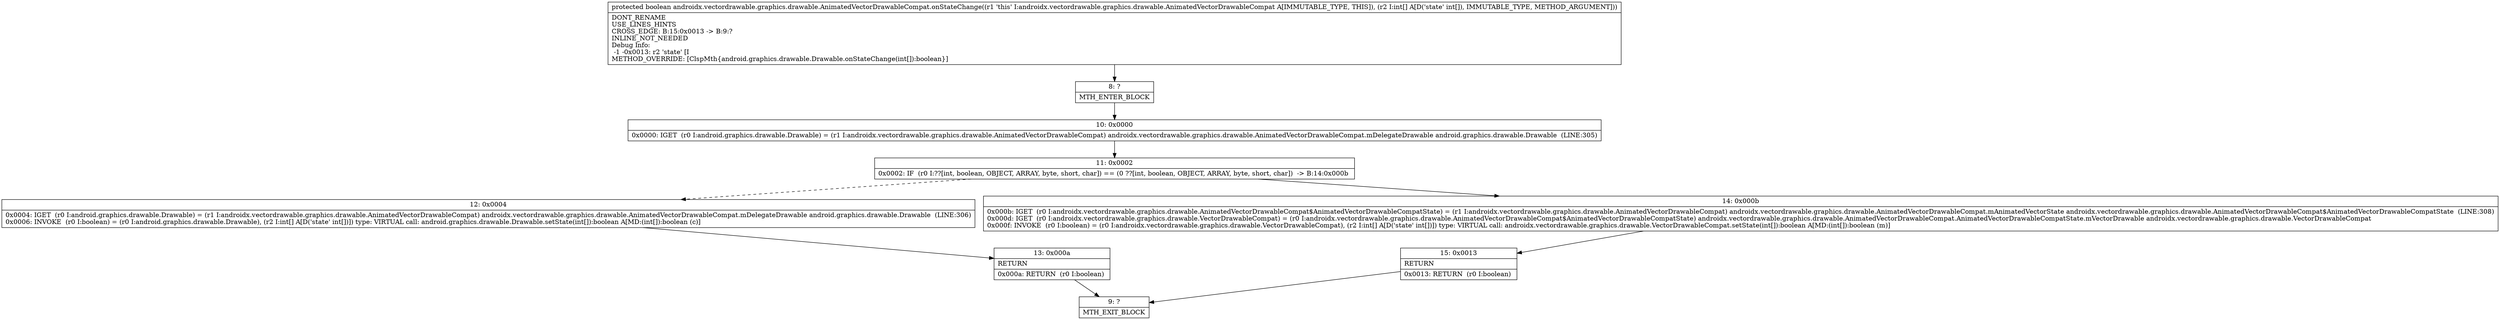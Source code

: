 digraph "CFG forandroidx.vectordrawable.graphics.drawable.AnimatedVectorDrawableCompat.onStateChange([I)Z" {
Node_8 [shape=record,label="{8\:\ ?|MTH_ENTER_BLOCK\l}"];
Node_10 [shape=record,label="{10\:\ 0x0000|0x0000: IGET  (r0 I:android.graphics.drawable.Drawable) = (r1 I:androidx.vectordrawable.graphics.drawable.AnimatedVectorDrawableCompat) androidx.vectordrawable.graphics.drawable.AnimatedVectorDrawableCompat.mDelegateDrawable android.graphics.drawable.Drawable  (LINE:305)\l}"];
Node_11 [shape=record,label="{11\:\ 0x0002|0x0002: IF  (r0 I:??[int, boolean, OBJECT, ARRAY, byte, short, char]) == (0 ??[int, boolean, OBJECT, ARRAY, byte, short, char])  \-\> B:14:0x000b \l}"];
Node_12 [shape=record,label="{12\:\ 0x0004|0x0004: IGET  (r0 I:android.graphics.drawable.Drawable) = (r1 I:androidx.vectordrawable.graphics.drawable.AnimatedVectorDrawableCompat) androidx.vectordrawable.graphics.drawable.AnimatedVectorDrawableCompat.mDelegateDrawable android.graphics.drawable.Drawable  (LINE:306)\l0x0006: INVOKE  (r0 I:boolean) = (r0 I:android.graphics.drawable.Drawable), (r2 I:int[] A[D('state' int[])]) type: VIRTUAL call: android.graphics.drawable.Drawable.setState(int[]):boolean A[MD:(int[]):boolean (c)]\l}"];
Node_13 [shape=record,label="{13\:\ 0x000a|RETURN\l|0x000a: RETURN  (r0 I:boolean) \l}"];
Node_9 [shape=record,label="{9\:\ ?|MTH_EXIT_BLOCK\l}"];
Node_14 [shape=record,label="{14\:\ 0x000b|0x000b: IGET  (r0 I:androidx.vectordrawable.graphics.drawable.AnimatedVectorDrawableCompat$AnimatedVectorDrawableCompatState) = (r1 I:androidx.vectordrawable.graphics.drawable.AnimatedVectorDrawableCompat) androidx.vectordrawable.graphics.drawable.AnimatedVectorDrawableCompat.mAnimatedVectorState androidx.vectordrawable.graphics.drawable.AnimatedVectorDrawableCompat$AnimatedVectorDrawableCompatState  (LINE:308)\l0x000d: IGET  (r0 I:androidx.vectordrawable.graphics.drawable.VectorDrawableCompat) = (r0 I:androidx.vectordrawable.graphics.drawable.AnimatedVectorDrawableCompat$AnimatedVectorDrawableCompatState) androidx.vectordrawable.graphics.drawable.AnimatedVectorDrawableCompat.AnimatedVectorDrawableCompatState.mVectorDrawable androidx.vectordrawable.graphics.drawable.VectorDrawableCompat \l0x000f: INVOKE  (r0 I:boolean) = (r0 I:androidx.vectordrawable.graphics.drawable.VectorDrawableCompat), (r2 I:int[] A[D('state' int[])]) type: VIRTUAL call: androidx.vectordrawable.graphics.drawable.VectorDrawableCompat.setState(int[]):boolean A[MD:(int[]):boolean (m)]\l}"];
Node_15 [shape=record,label="{15\:\ 0x0013|RETURN\l|0x0013: RETURN  (r0 I:boolean) \l}"];
MethodNode[shape=record,label="{protected boolean androidx.vectordrawable.graphics.drawable.AnimatedVectorDrawableCompat.onStateChange((r1 'this' I:androidx.vectordrawable.graphics.drawable.AnimatedVectorDrawableCompat A[IMMUTABLE_TYPE, THIS]), (r2 I:int[] A[D('state' int[]), IMMUTABLE_TYPE, METHOD_ARGUMENT]))  | DONT_RENAME\lUSE_LINES_HINTS\lCROSS_EDGE: B:15:0x0013 \-\> B:9:?\lINLINE_NOT_NEEDED\lDebug Info:\l  \-1 \-0x0013: r2 'state' [I\lMETHOD_OVERRIDE: [ClspMth\{android.graphics.drawable.Drawable.onStateChange(int[]):boolean\}]\l}"];
MethodNode -> Node_8;Node_8 -> Node_10;
Node_10 -> Node_11;
Node_11 -> Node_12[style=dashed];
Node_11 -> Node_14;
Node_12 -> Node_13;
Node_13 -> Node_9;
Node_14 -> Node_15;
Node_15 -> Node_9;
}

